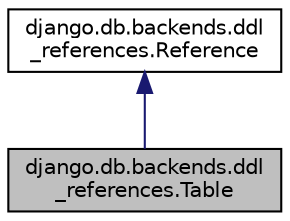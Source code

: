 digraph "django.db.backends.ddl_references.Table"
{
 // LATEX_PDF_SIZE
  edge [fontname="Helvetica",fontsize="10",labelfontname="Helvetica",labelfontsize="10"];
  node [fontname="Helvetica",fontsize="10",shape=record];
  Node1 [label="django.db.backends.ddl\l_references.Table",height=0.2,width=0.4,color="black", fillcolor="grey75", style="filled", fontcolor="black",tooltip=" "];
  Node2 -> Node1 [dir="back",color="midnightblue",fontsize="10",style="solid",fontname="Helvetica"];
  Node2 [label="django.db.backends.ddl\l_references.Reference",height=0.2,width=0.4,color="black", fillcolor="white", style="filled",URL="$classdjango_1_1db_1_1backends_1_1ddl__references_1_1_reference.html",tooltip=" "];
}
